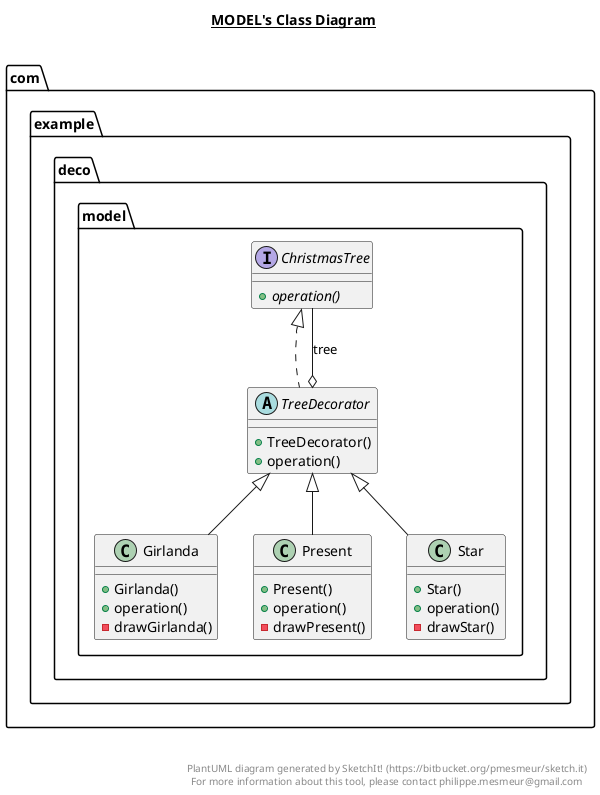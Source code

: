 @startuml

title __MODEL's Class Diagram__\n

  namespace com.example.deco {
      namespace model {
        interface com.example.deco.model.ChristmasTree {
            {abstract} + operation()
        }
      }
    }
  

  namespace com.example.deco {
      namespace model {
        class com.example.deco.model.Girlanda {
            + Girlanda()
            + operation()
            - drawGirlanda()
        }
      }
    }
  

   namespace com.example.deco {
      namespace model {
        class com.example.deco.model.Present {
            + Present()
            + operation()
            - drawPresent()
        }
      }
    }
  

   namespace com.example.deco {
      namespace model {
        class com.example.deco.model.Star {
            + Star()
            + operation()
            - drawStar()
        }
      }
    }
  

   namespace com.example.deco {
      namespace model {
        abstract class com.example.deco.model.TreeDecorator {
            + TreeDecorator()
            + operation()
        }
      }
    }
  

  com.example.deco.model.Girlanda -up-|> com.example.deco.model.TreeDecorator
  com.example.deco.model.Present -up-|> com.example.deco.model.TreeDecorator
  com.example.deco.model.Star -up-|> com.example.deco.model.TreeDecorator
  com.example.deco.model.TreeDecorator .up.|> com.example.deco.model.ChristmasTree
  com.example.deco.model.TreeDecorator o-- com.example.deco.model.ChristmasTree : tree


right footer


PlantUML diagram generated by SketchIt! (https://bitbucket.org/pmesmeur/sketch.it)
For more information about this tool, please contact philippe.mesmeur@gmail.com
endfooter

@enduml
